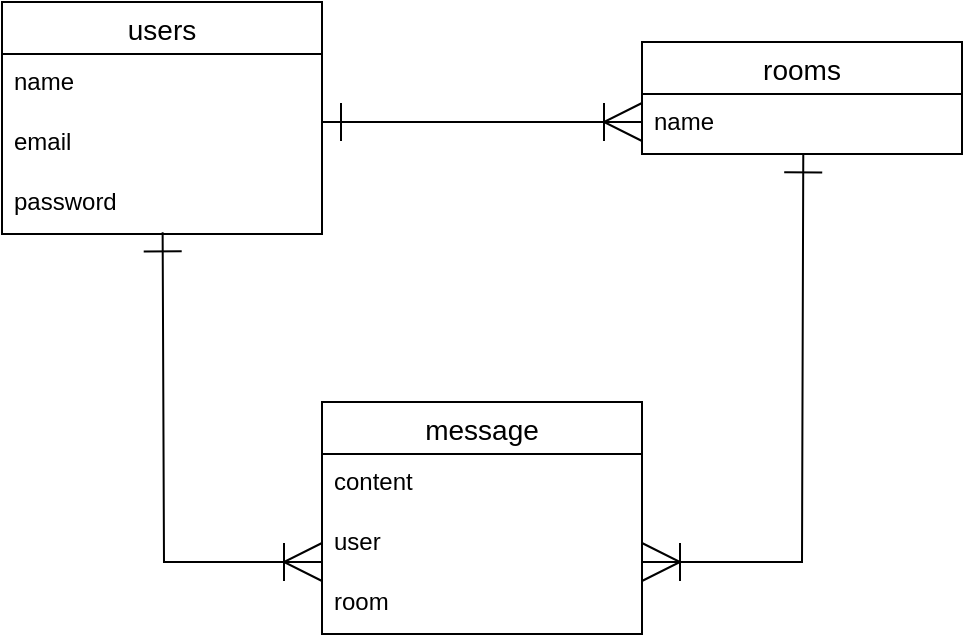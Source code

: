 <mxfile>
    <diagram id="0waodh-dIcavoEdwtYCL" name="ページ1">
        <mxGraphModel dx="102" dy="191" grid="1" gridSize="10" guides="1" tooltips="1" connect="1" arrows="1" fold="1" page="1" pageScale="1" pageWidth="827" pageHeight="1169" background="none" math="0" shadow="0">
            <root>
                <mxCell id="0"/>
                <mxCell id="1" parent="0"/>
                <mxCell id="10" value="users" style="swimlane;fontStyle=0;childLayout=stackLayout;horizontal=1;startSize=26;horizontalStack=0;resizeParent=1;resizeParentMax=0;resizeLast=0;collapsible=1;marginBottom=0;align=center;fontSize=14;" vertex="1" parent="1">
                    <mxGeometry x="120" y="200" width="160" height="116" as="geometry"/>
                </mxCell>
                <mxCell id="11" value="name" style="text;strokeColor=none;fillColor=none;spacingLeft=4;spacingRight=4;overflow=hidden;rotatable=0;points=[[0,0.5],[1,0.5]];portConstraint=eastwest;fontSize=12;" vertex="1" parent="10">
                    <mxGeometry y="26" width="160" height="30" as="geometry"/>
                </mxCell>
                <mxCell id="12" value="email" style="text;strokeColor=none;fillColor=none;spacingLeft=4;spacingRight=4;overflow=hidden;rotatable=0;points=[[0,0.5],[1,0.5]];portConstraint=eastwest;fontSize=12;" vertex="1" parent="10">
                    <mxGeometry y="56" width="160" height="30" as="geometry"/>
                </mxCell>
                <mxCell id="13" value="password" style="text;strokeColor=none;fillColor=none;spacingLeft=4;spacingRight=4;overflow=hidden;rotatable=0;points=[[0,0.5],[1,0.5]];portConstraint=eastwest;fontSize=12;" vertex="1" parent="10">
                    <mxGeometry y="86" width="160" height="30" as="geometry"/>
                </mxCell>
                <mxCell id="14" value="rooms" style="swimlane;fontStyle=0;childLayout=stackLayout;horizontal=1;startSize=26;horizontalStack=0;resizeParent=1;resizeParentMax=0;resizeLast=0;collapsible=1;marginBottom=0;align=center;fontSize=14;" vertex="1" parent="1">
                    <mxGeometry x="440" y="220" width="160" height="56" as="geometry"/>
                </mxCell>
                <mxCell id="26" value="name&#10;" style="text;strokeColor=none;fillColor=none;spacingLeft=4;spacingRight=4;overflow=hidden;rotatable=0;points=[[0,0.5],[1,0.5]];portConstraint=eastwest;fontSize=12;" vertex="1" parent="14">
                    <mxGeometry y="26" width="160" height="30" as="geometry"/>
                </mxCell>
                <mxCell id="18" value="message" style="swimlane;fontStyle=0;childLayout=stackLayout;horizontal=1;startSize=26;horizontalStack=0;resizeParent=1;resizeParentMax=0;resizeLast=0;collapsible=1;marginBottom=0;align=center;fontSize=14;" vertex="1" parent="1">
                    <mxGeometry x="280" y="400" width="160" height="116" as="geometry"/>
                </mxCell>
                <mxCell id="19" value="content" style="text;strokeColor=none;fillColor=none;spacingLeft=4;spacingRight=4;overflow=hidden;rotatable=0;points=[[0,0.5],[1,0.5]];portConstraint=eastwest;fontSize=12;" vertex="1" parent="18">
                    <mxGeometry y="26" width="160" height="30" as="geometry"/>
                </mxCell>
                <mxCell id="20" value="user" style="text;strokeColor=none;fillColor=none;spacingLeft=4;spacingRight=4;overflow=hidden;rotatable=0;points=[[0,0.5],[1,0.5]];portConstraint=eastwest;fontSize=12;" vertex="1" parent="18">
                    <mxGeometry y="56" width="160" height="30" as="geometry"/>
                </mxCell>
                <mxCell id="21" value="room" style="text;strokeColor=none;fillColor=none;spacingLeft=4;spacingRight=4;overflow=hidden;rotatable=0;points=[[0,0.5],[1,0.5]];portConstraint=eastwest;fontSize=12;" vertex="1" parent="18">
                    <mxGeometry y="86" width="160" height="30" as="geometry"/>
                </mxCell>
                <mxCell id="22" value="" style="endArrow=ERoneToMany;html=1;rounded=0;startArrow=ERone;startFill=0;endFill=0;strokeWidth=1;endSize=17;startSize=17;" edge="1" parent="1">
                    <mxGeometry relative="1" as="geometry">
                        <mxPoint x="280" y="260" as="sourcePoint"/>
                        <mxPoint x="440" y="260" as="targetPoint"/>
                        <Array as="points"/>
                    </mxGeometry>
                </mxCell>
                <mxCell id="27" value="" style="endArrow=ERone;html=1;rounded=0;strokeWidth=1;startSize=17;endSize=17;startArrow=ERoneToMany;startFill=0;endFill=0;entryX=0.504;entryY=0.989;entryDx=0;entryDy=0;entryPerimeter=0;" edge="1" parent="1" target="26">
                    <mxGeometry relative="1" as="geometry">
                        <mxPoint x="440" y="480" as="sourcePoint"/>
                        <mxPoint x="520" y="280" as="targetPoint"/>
                        <Array as="points">
                            <mxPoint x="520" y="480"/>
                        </Array>
                    </mxGeometry>
                </mxCell>
                <mxCell id="29" value="" style="endArrow=ERoneToMany;html=1;rounded=0;strokeWidth=1;startSize=17;endSize=17;exitX=0.502;exitY=0.972;exitDx=0;exitDy=0;exitPerimeter=0;startArrow=ERone;startFill=0;endFill=0;" edge="1" parent="1" source="13">
                    <mxGeometry relative="1" as="geometry">
                        <mxPoint x="200" y="320" as="sourcePoint"/>
                        <mxPoint x="280" y="480" as="targetPoint"/>
                        <Array as="points">
                            <mxPoint x="201" y="480"/>
                        </Array>
                    </mxGeometry>
                </mxCell>
            </root>
        </mxGraphModel>
    </diagram>
</mxfile>